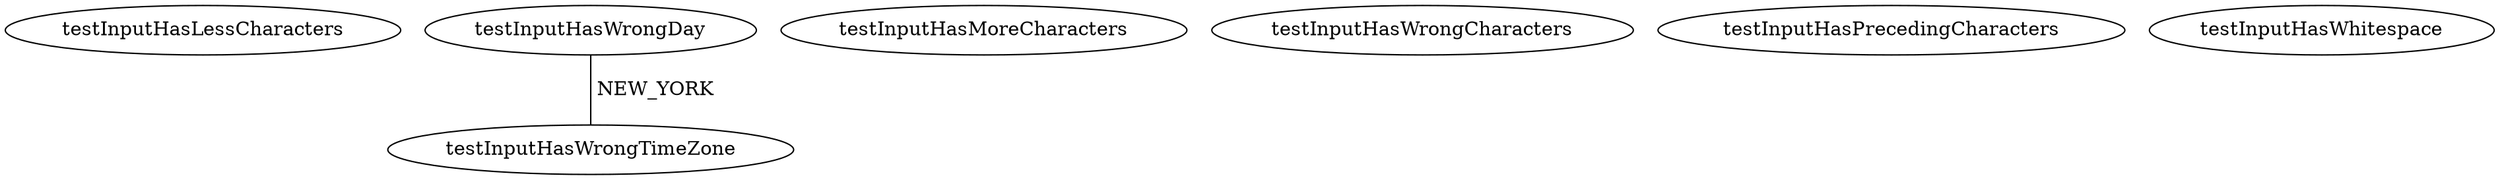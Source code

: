 digraph G {
testInputHasLessCharacters;
testInputHasWrongDay;
testInputHasWrongTimeZone;
testInputHasMoreCharacters;
testInputHasWrongCharacters;
testInputHasPrecedingCharacters;
testInputHasWhitespace;
testInputHasWrongDay -> testInputHasWrongTimeZone [label=" NEW_YORK", dir=none];
}